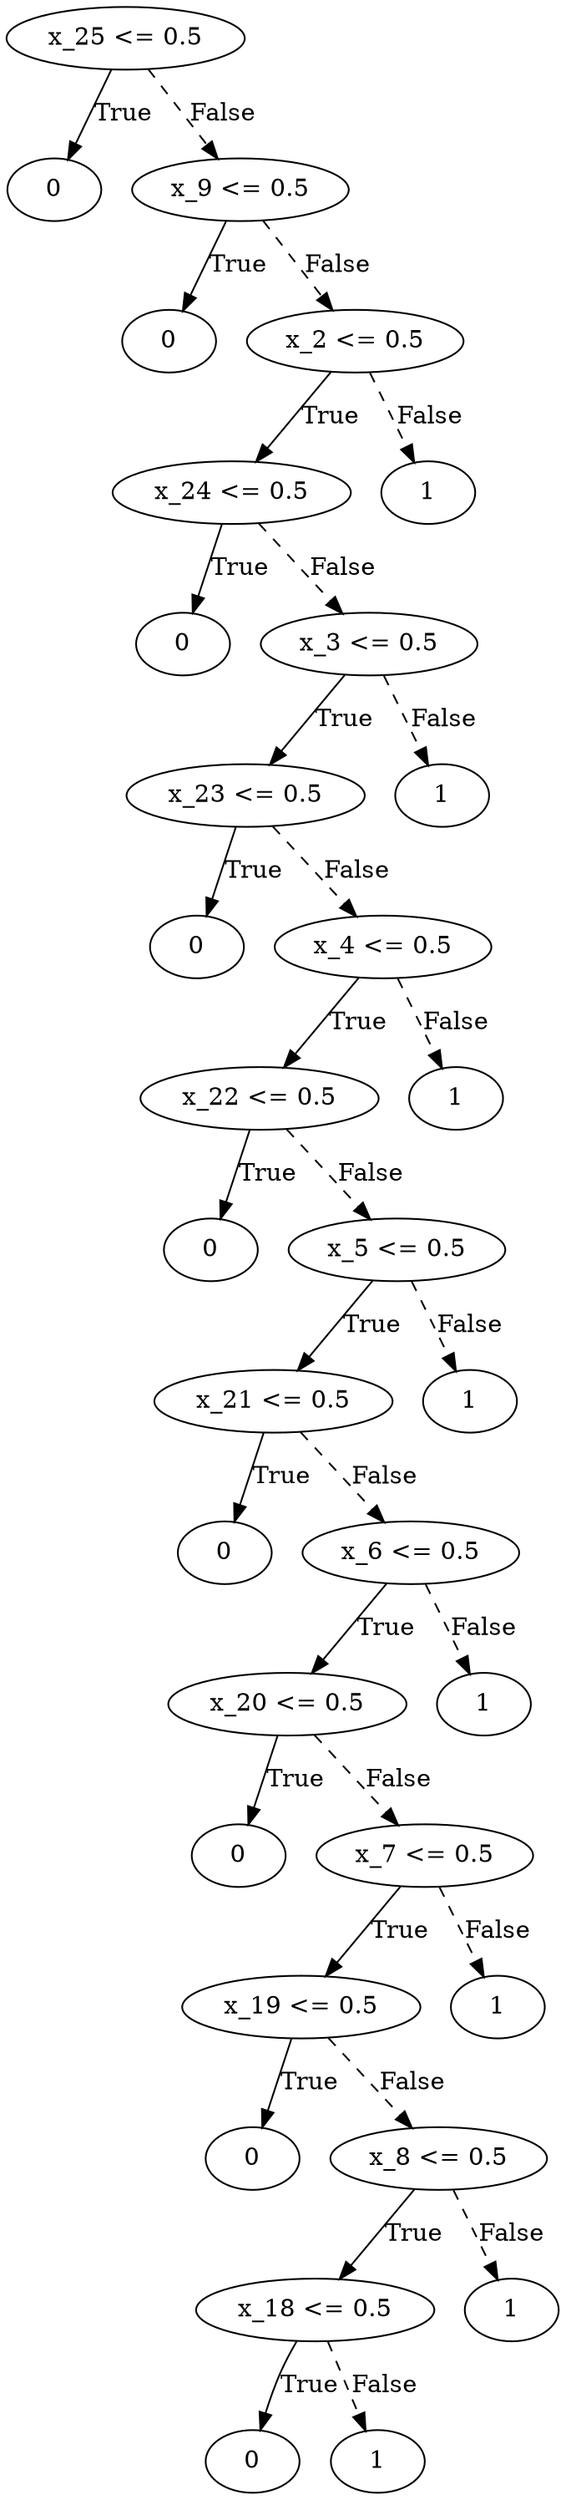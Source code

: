 digraph {
0 [label="x_25 <= 0.5"];
1 [label="0"];
0 -> 1 [label="True"];
2 [label="x_9 <= 0.5"];
3 [label="0"];
2 -> 3 [label="True"];
4 [label="x_2 <= 0.5"];
5 [label="x_24 <= 0.5"];
6 [label="0"];
5 -> 6 [label="True"];
7 [label="x_3 <= 0.5"];
8 [label="x_23 <= 0.5"];
9 [label="0"];
8 -> 9 [label="True"];
10 [label="x_4 <= 0.5"];
11 [label="x_22 <= 0.5"];
12 [label="0"];
11 -> 12 [label="True"];
13 [label="x_5 <= 0.5"];
14 [label="x_21 <= 0.5"];
15 [label="0"];
14 -> 15 [label="True"];
16 [label="x_6 <= 0.5"];
17 [label="x_20 <= 0.5"];
18 [label="0"];
17 -> 18 [label="True"];
19 [label="x_7 <= 0.5"];
20 [label="x_19 <= 0.5"];
21 [label="0"];
20 -> 21 [label="True"];
22 [label="x_8 <= 0.5"];
23 [label="x_18 <= 0.5"];
24 [label="0"];
23 -> 24 [label="True"];
25 [label="1"];
23 -> 25 [style="dashed", label="False"];
22 -> 23 [label="True"];
26 [label="1"];
22 -> 26 [style="dashed", label="False"];
20 -> 22 [style="dashed", label="False"];
19 -> 20 [label="True"];
27 [label="1"];
19 -> 27 [style="dashed", label="False"];
17 -> 19 [style="dashed", label="False"];
16 -> 17 [label="True"];
28 [label="1"];
16 -> 28 [style="dashed", label="False"];
14 -> 16 [style="dashed", label="False"];
13 -> 14 [label="True"];
29 [label="1"];
13 -> 29 [style="dashed", label="False"];
11 -> 13 [style="dashed", label="False"];
10 -> 11 [label="True"];
30 [label="1"];
10 -> 30 [style="dashed", label="False"];
8 -> 10 [style="dashed", label="False"];
7 -> 8 [label="True"];
31 [label="1"];
7 -> 31 [style="dashed", label="False"];
5 -> 7 [style="dashed", label="False"];
4 -> 5 [label="True"];
32 [label="1"];
4 -> 32 [style="dashed", label="False"];
2 -> 4 [style="dashed", label="False"];
0 -> 2 [style="dashed", label="False"];

}